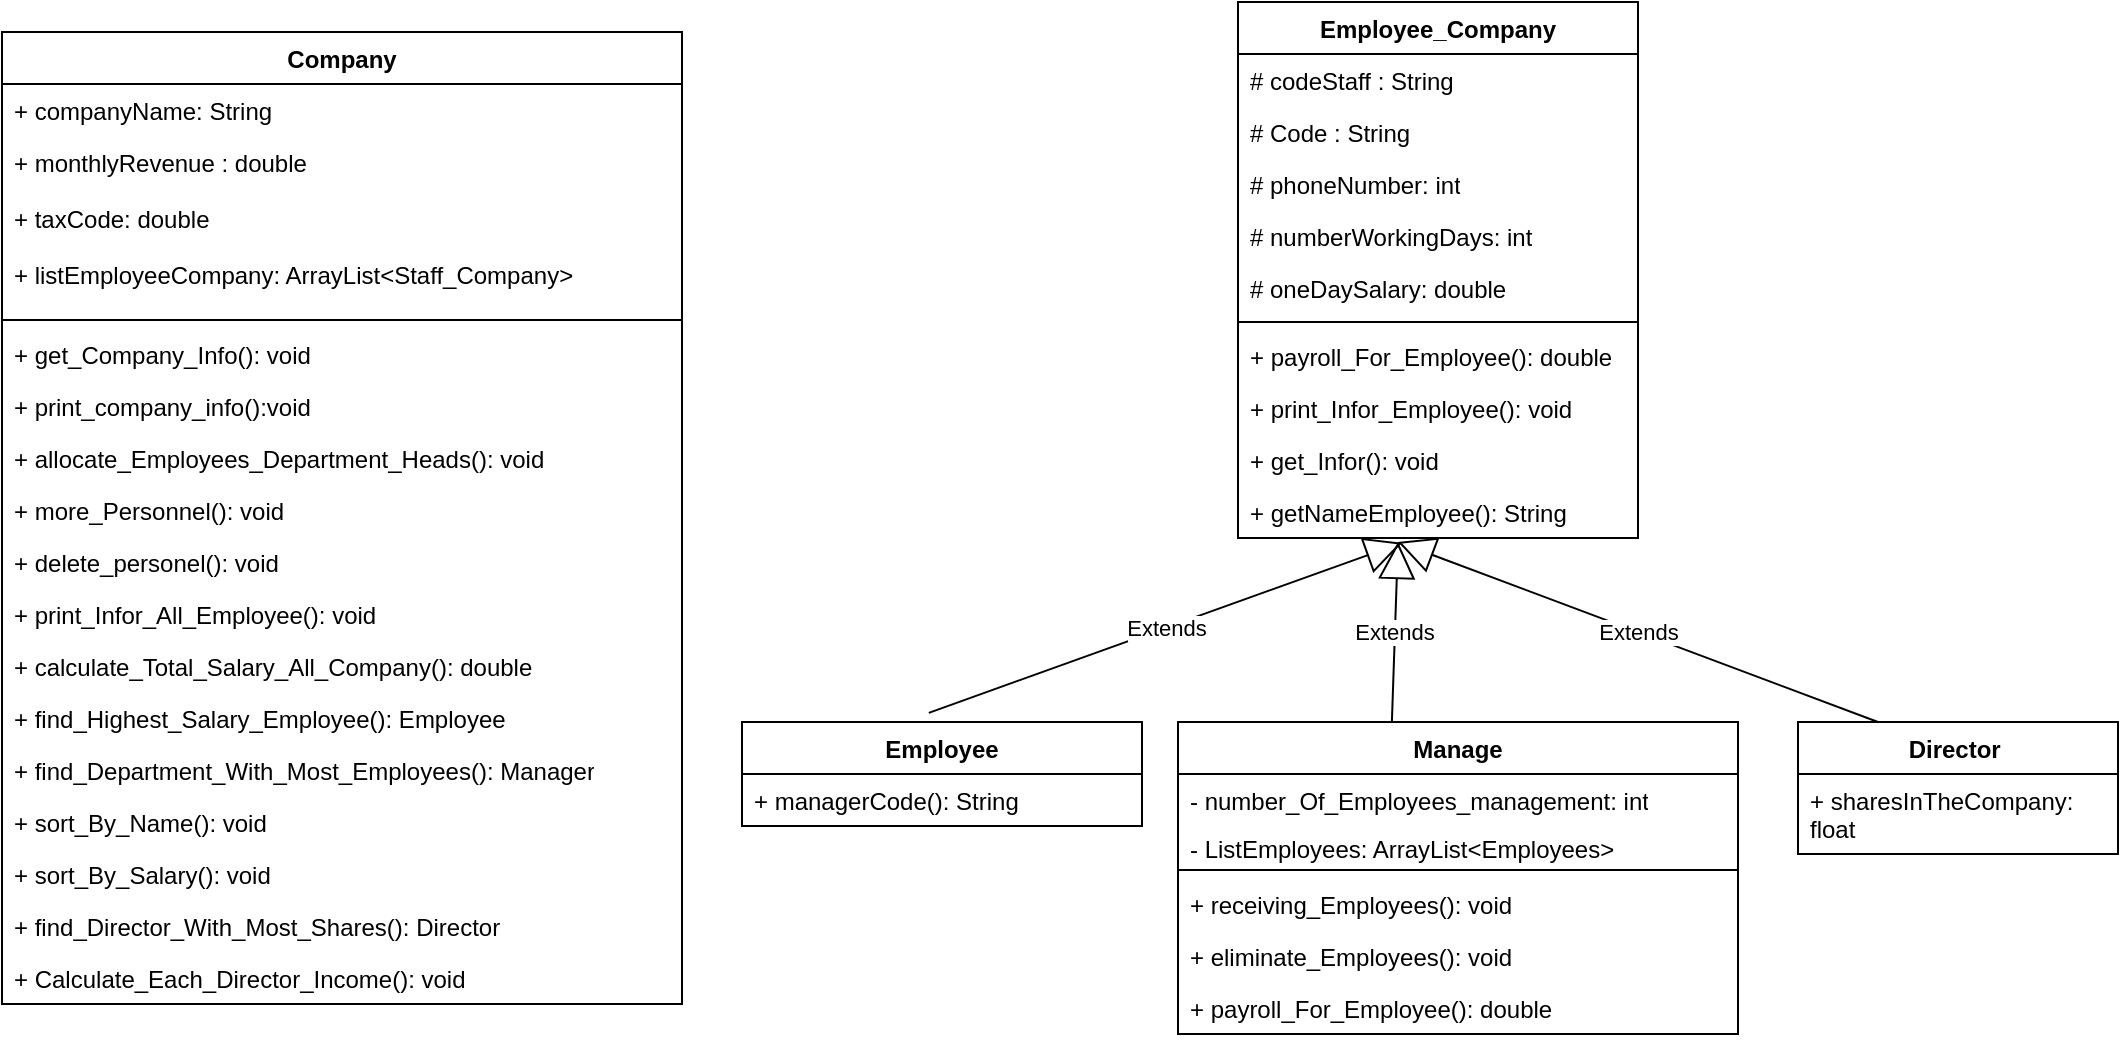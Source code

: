 <mxfile version="22.0.8" type="github">
  <diagram id="C5RBs43oDa-KdzZeNtuy" name="Page-1">
    <mxGraphModel dx="1456" dy="652" grid="1" gridSize="10" guides="1" tooltips="1" connect="1" arrows="1" fold="1" page="1" pageScale="1" pageWidth="1169" pageHeight="827" math="0" shadow="0">
      <root>
        <mxCell id="WIyWlLk6GJQsqaUBKTNV-0" />
        <mxCell id="WIyWlLk6GJQsqaUBKTNV-1" parent="WIyWlLk6GJQsqaUBKTNV-0" />
        <mxCell id="cy0lbgxGPpECXsPTChDE-0" value="Employee_Company" style="swimlane;fontStyle=1;align=center;verticalAlign=top;childLayout=stackLayout;horizontal=1;startSize=26;horizontalStack=0;resizeParent=1;resizeParentMax=0;resizeLast=0;collapsible=1;marginBottom=0;whiteSpace=wrap;html=1;" parent="WIyWlLk6GJQsqaUBKTNV-1" vertex="1">
          <mxGeometry x="688" y="205" width="200" height="268" as="geometry" />
        </mxCell>
        <mxCell id="cy0lbgxGPpECXsPTChDE-25" value="# codeStaff : String" style="text;strokeColor=none;fillColor=none;align=left;verticalAlign=top;spacingLeft=4;spacingRight=4;overflow=hidden;rotatable=0;points=[[0,0.5],[1,0.5]];portConstraint=eastwest;whiteSpace=wrap;html=1;" parent="cy0lbgxGPpECXsPTChDE-0" vertex="1">
          <mxGeometry y="26" width="200" height="26" as="geometry" />
        </mxCell>
        <mxCell id="cy0lbgxGPpECXsPTChDE-27" value="# Code : String" style="text;strokeColor=none;fillColor=none;align=left;verticalAlign=top;spacingLeft=4;spacingRight=4;overflow=hidden;rotatable=0;points=[[0,0.5],[1,0.5]];portConstraint=eastwest;whiteSpace=wrap;html=1;" parent="cy0lbgxGPpECXsPTChDE-0" vertex="1">
          <mxGeometry y="52" width="200" height="26" as="geometry" />
        </mxCell>
        <mxCell id="cy0lbgxGPpECXsPTChDE-26" value="# phoneNumber: int" style="text;strokeColor=none;fillColor=none;align=left;verticalAlign=top;spacingLeft=4;spacingRight=4;overflow=hidden;rotatable=0;points=[[0,0.5],[1,0.5]];portConstraint=eastwest;whiteSpace=wrap;html=1;" parent="cy0lbgxGPpECXsPTChDE-0" vertex="1">
          <mxGeometry y="78" width="200" height="26" as="geometry" />
        </mxCell>
        <mxCell id="cy0lbgxGPpECXsPTChDE-29" value="# numberWorkingDays: int" style="text;strokeColor=none;fillColor=none;align=left;verticalAlign=top;spacingLeft=4;spacingRight=4;overflow=hidden;rotatable=0;points=[[0,0.5],[1,0.5]];portConstraint=eastwest;whiteSpace=wrap;html=1;" parent="cy0lbgxGPpECXsPTChDE-0" vertex="1">
          <mxGeometry y="104" width="200" height="26" as="geometry" />
        </mxCell>
        <mxCell id="cy0lbgxGPpECXsPTChDE-30" value="# oneDaySalary: double" style="text;strokeColor=none;fillColor=none;align=left;verticalAlign=top;spacingLeft=4;spacingRight=4;overflow=hidden;rotatable=0;points=[[0,0.5],[1,0.5]];portConstraint=eastwest;whiteSpace=wrap;html=1;" parent="cy0lbgxGPpECXsPTChDE-0" vertex="1">
          <mxGeometry y="130" width="200" height="26" as="geometry" />
        </mxCell>
        <mxCell id="cy0lbgxGPpECXsPTChDE-2" value="" style="line;strokeWidth=1;fillColor=none;align=left;verticalAlign=middle;spacingTop=-1;spacingLeft=3;spacingRight=3;rotatable=0;labelPosition=right;points=[];portConstraint=eastwest;strokeColor=inherit;" parent="cy0lbgxGPpECXsPTChDE-0" vertex="1">
          <mxGeometry y="156" width="200" height="8" as="geometry" />
        </mxCell>
        <mxCell id="cy0lbgxGPpECXsPTChDE-3" value="+ payroll_For_Employee(): double" style="text;strokeColor=none;fillColor=none;align=left;verticalAlign=top;spacingLeft=4;spacingRight=4;overflow=hidden;rotatable=0;points=[[0,0.5],[1,0.5]];portConstraint=eastwest;whiteSpace=wrap;html=1;" parent="cy0lbgxGPpECXsPTChDE-0" vertex="1">
          <mxGeometry y="164" width="200" height="26" as="geometry" />
        </mxCell>
        <mxCell id="HzMu-6YXsrBVaEi8fa4f-20" value="+ print_Infor_Employee(): void" style="text;strokeColor=none;fillColor=none;align=left;verticalAlign=top;spacingLeft=4;spacingRight=4;overflow=hidden;rotatable=0;points=[[0,0.5],[1,0.5]];portConstraint=eastwest;whiteSpace=wrap;html=1;" vertex="1" parent="cy0lbgxGPpECXsPTChDE-0">
          <mxGeometry y="190" width="200" height="26" as="geometry" />
        </mxCell>
        <mxCell id="HzMu-6YXsrBVaEi8fa4f-19" value="+ get_Infor(): void" style="text;strokeColor=none;fillColor=none;align=left;verticalAlign=top;spacingLeft=4;spacingRight=4;overflow=hidden;rotatable=0;points=[[0,0.5],[1,0.5]];portConstraint=eastwest;whiteSpace=wrap;html=1;" vertex="1" parent="cy0lbgxGPpECXsPTChDE-0">
          <mxGeometry y="216" width="200" height="26" as="geometry" />
        </mxCell>
        <mxCell id="HzMu-6YXsrBVaEi8fa4f-18" value="+ getNameEmployee(): String" style="text;strokeColor=none;fillColor=none;align=left;verticalAlign=top;spacingLeft=4;spacingRight=4;overflow=hidden;rotatable=0;points=[[0,0.5],[1,0.5]];portConstraint=eastwest;whiteSpace=wrap;html=1;" vertex="1" parent="cy0lbgxGPpECXsPTChDE-0">
          <mxGeometry y="242" width="200" height="26" as="geometry" />
        </mxCell>
        <mxCell id="cy0lbgxGPpECXsPTChDE-7" value="Director&amp;nbsp;" style="swimlane;fontStyle=1;align=center;verticalAlign=top;childLayout=stackLayout;horizontal=1;startSize=26;horizontalStack=0;resizeParent=1;resizeParentMax=0;resizeLast=0;collapsible=1;marginBottom=0;whiteSpace=wrap;html=1;" parent="WIyWlLk6GJQsqaUBKTNV-1" vertex="1">
          <mxGeometry x="968" y="565" width="160" height="66" as="geometry" />
        </mxCell>
        <mxCell id="cy0lbgxGPpECXsPTChDE-10" value="+ sharesInTheCompany: float" style="text;strokeColor=none;fillColor=none;align=left;verticalAlign=top;spacingLeft=4;spacingRight=4;overflow=hidden;rotatable=0;points=[[0,0.5],[1,0.5]];portConstraint=eastwest;whiteSpace=wrap;html=1;" parent="cy0lbgxGPpECXsPTChDE-7" vertex="1">
          <mxGeometry y="26" width="160" height="40" as="geometry" />
        </mxCell>
        <mxCell id="cy0lbgxGPpECXsPTChDE-13" value="Manage&lt;br&gt;" style="swimlane;fontStyle=1;align=center;verticalAlign=top;childLayout=stackLayout;horizontal=1;startSize=26;horizontalStack=0;resizeParent=1;resizeParentMax=0;resizeLast=0;collapsible=1;marginBottom=0;whiteSpace=wrap;html=1;" parent="WIyWlLk6GJQsqaUBKTNV-1" vertex="1">
          <mxGeometry x="658" y="565" width="280" height="156" as="geometry" />
        </mxCell>
        <mxCell id="cy0lbgxGPpECXsPTChDE-16" value="- number_Of_Employees_management: int" style="text;strokeColor=none;fillColor=none;align=left;verticalAlign=top;spacingLeft=4;spacingRight=4;overflow=hidden;rotatable=0;points=[[0,0.5],[1,0.5]];portConstraint=eastwest;whiteSpace=wrap;html=1;" parent="cy0lbgxGPpECXsPTChDE-13" vertex="1">
          <mxGeometry y="26" width="280" height="24" as="geometry" />
        </mxCell>
        <mxCell id="PIpXoU2erD4iZkruHNRe-1" value="- ListEmployees: ArrayList&amp;lt;Employees&amp;gt;" style="text;strokeColor=none;fillColor=none;align=left;verticalAlign=top;spacingLeft=4;spacingRight=4;overflow=hidden;rotatable=0;points=[[0,0.5],[1,0.5]];portConstraint=eastwest;whiteSpace=wrap;html=1;" parent="cy0lbgxGPpECXsPTChDE-13" vertex="1">
          <mxGeometry y="50" width="280" height="20" as="geometry" />
        </mxCell>
        <mxCell id="cy0lbgxGPpECXsPTChDE-17" value="" style="line;strokeWidth=1;fillColor=none;align=left;verticalAlign=middle;spacingTop=-1;spacingLeft=3;spacingRight=3;rotatable=0;labelPosition=right;points=[];portConstraint=eastwest;strokeColor=inherit;" parent="cy0lbgxGPpECXsPTChDE-13" vertex="1">
          <mxGeometry y="70" width="280" height="8" as="geometry" />
        </mxCell>
        <mxCell id="cy0lbgxGPpECXsPTChDE-18" value="+ receiving_Employees(): void" style="text;strokeColor=none;fillColor=none;align=left;verticalAlign=top;spacingLeft=4;spacingRight=4;overflow=hidden;rotatable=0;points=[[0,0.5],[1,0.5]];portConstraint=eastwest;whiteSpace=wrap;html=1;" parent="cy0lbgxGPpECXsPTChDE-13" vertex="1">
          <mxGeometry y="78" width="280" height="26" as="geometry" />
        </mxCell>
        <mxCell id="PIpXoU2erD4iZkruHNRe-2" value="+ eliminate_Employees(): void" style="text;strokeColor=none;fillColor=none;align=left;verticalAlign=top;spacingLeft=4;spacingRight=4;overflow=hidden;rotatable=0;points=[[0,0.5],[1,0.5]];portConstraint=eastwest;whiteSpace=wrap;html=1;" parent="cy0lbgxGPpECXsPTChDE-13" vertex="1">
          <mxGeometry y="104" width="280" height="26" as="geometry" />
        </mxCell>
        <mxCell id="PIpXoU2erD4iZkruHNRe-3" value="+ payroll_For_Employee(): double" style="text;strokeColor=none;fillColor=none;align=left;verticalAlign=top;spacingLeft=4;spacingRight=4;overflow=hidden;rotatable=0;points=[[0,0.5],[1,0.5]];portConstraint=eastwest;whiteSpace=wrap;html=1;" parent="cy0lbgxGPpECXsPTChDE-13" vertex="1">
          <mxGeometry y="130" width="280" height="26" as="geometry" />
        </mxCell>
        <mxCell id="cy0lbgxGPpECXsPTChDE-19" value="Employee" style="swimlane;fontStyle=1;align=center;verticalAlign=top;childLayout=stackLayout;horizontal=1;startSize=26;horizontalStack=0;resizeParent=1;resizeParentMax=0;resizeLast=0;collapsible=1;marginBottom=0;whiteSpace=wrap;html=1;" parent="WIyWlLk6GJQsqaUBKTNV-1" vertex="1">
          <mxGeometry x="440" y="565" width="200" height="52" as="geometry" />
        </mxCell>
        <mxCell id="cy0lbgxGPpECXsPTChDE-24" value="+ managerCode(): String" style="text;strokeColor=none;fillColor=none;align=left;verticalAlign=top;spacingLeft=4;spacingRight=4;overflow=hidden;rotatable=0;points=[[0,0.5],[1,0.5]];portConstraint=eastwest;whiteSpace=wrap;html=1;" parent="cy0lbgxGPpECXsPTChDE-19" vertex="1">
          <mxGeometry y="26" width="200" height="26" as="geometry" />
        </mxCell>
        <mxCell id="HzMu-6YXsrBVaEi8fa4f-0" value="Company" style="swimlane;fontStyle=1;align=center;verticalAlign=top;childLayout=stackLayout;horizontal=1;startSize=26;horizontalStack=0;resizeParent=1;resizeParentMax=0;resizeLast=0;collapsible=1;marginBottom=0;whiteSpace=wrap;html=1;" vertex="1" parent="WIyWlLk6GJQsqaUBKTNV-1">
          <mxGeometry x="70" y="220" width="340" height="486" as="geometry" />
        </mxCell>
        <mxCell id="cy0lbgxGPpECXsPTChDE-1" value="+ companyName: String" style="text;strokeColor=none;fillColor=none;align=left;verticalAlign=top;spacingLeft=4;spacingRight=4;overflow=hidden;rotatable=0;points=[[0,0.5],[1,0.5]];portConstraint=eastwest;whiteSpace=wrap;html=1;" parent="HzMu-6YXsrBVaEi8fa4f-0" vertex="1">
          <mxGeometry y="26" width="340" height="26" as="geometry" />
        </mxCell>
        <mxCell id="cy0lbgxGPpECXsPTChDE-5" value="+ monthlyRevenue : double" style="text;strokeColor=none;fillColor=none;align=left;verticalAlign=top;spacingLeft=4;spacingRight=4;overflow=hidden;rotatable=0;points=[[0,0.5],[1,0.5]];portConstraint=eastwest;whiteSpace=wrap;html=1;" parent="HzMu-6YXsrBVaEi8fa4f-0" vertex="1">
          <mxGeometry y="52" width="340" height="28" as="geometry" />
        </mxCell>
        <mxCell id="HzMu-6YXsrBVaEi8fa4f-4" value="+ taxCode: double" style="text;strokeColor=none;fillColor=none;align=left;verticalAlign=top;spacingLeft=4;spacingRight=4;overflow=hidden;rotatable=0;points=[[0,0.5],[1,0.5]];portConstraint=eastwest;whiteSpace=wrap;html=1;" vertex="1" parent="HzMu-6YXsrBVaEi8fa4f-0">
          <mxGeometry y="80" width="340" height="28" as="geometry" />
        </mxCell>
        <mxCell id="HzMu-6YXsrBVaEi8fa4f-5" value="+ listEmployeeCompany: ArrayList&amp;lt;Staff_Company&amp;gt;" style="text;strokeColor=none;fillColor=none;align=left;verticalAlign=top;spacingLeft=4;spacingRight=4;overflow=hidden;rotatable=0;points=[[0,0.5],[1,0.5]];portConstraint=eastwest;whiteSpace=wrap;html=1;" vertex="1" parent="HzMu-6YXsrBVaEi8fa4f-0">
          <mxGeometry y="108" width="340" height="32" as="geometry" />
        </mxCell>
        <mxCell id="HzMu-6YXsrBVaEi8fa4f-2" value="" style="line;strokeWidth=1;fillColor=none;align=left;verticalAlign=middle;spacingTop=-1;spacingLeft=3;spacingRight=3;rotatable=0;labelPosition=right;points=[];portConstraint=eastwest;strokeColor=inherit;" vertex="1" parent="HzMu-6YXsrBVaEi8fa4f-0">
          <mxGeometry y="140" width="340" height="8" as="geometry" />
        </mxCell>
        <mxCell id="HzMu-6YXsrBVaEi8fa4f-3" value="+&amp;nbsp;get_Company_Info(): void" style="text;strokeColor=none;fillColor=none;align=left;verticalAlign=top;spacingLeft=4;spacingRight=4;overflow=hidden;rotatable=0;points=[[0,0.5],[1,0.5]];portConstraint=eastwest;whiteSpace=wrap;html=1;" vertex="1" parent="HzMu-6YXsrBVaEi8fa4f-0">
          <mxGeometry y="148" width="340" height="26" as="geometry" />
        </mxCell>
        <mxCell id="HzMu-6YXsrBVaEi8fa4f-17" value="+&amp;nbsp;print_company_info():void" style="text;strokeColor=none;fillColor=none;align=left;verticalAlign=top;spacingLeft=4;spacingRight=4;overflow=hidden;rotatable=0;points=[[0,0.5],[1,0.5]];portConstraint=eastwest;whiteSpace=wrap;html=1;" vertex="1" parent="HzMu-6YXsrBVaEi8fa4f-0">
          <mxGeometry y="174" width="340" height="26" as="geometry" />
        </mxCell>
        <mxCell id="HzMu-6YXsrBVaEi8fa4f-16" value="+ allocate_Employees_Department_Heads(): void" style="text;strokeColor=none;fillColor=none;align=left;verticalAlign=top;spacingLeft=4;spacingRight=4;overflow=hidden;rotatable=0;points=[[0,0.5],[1,0.5]];portConstraint=eastwest;whiteSpace=wrap;html=1;" vertex="1" parent="HzMu-6YXsrBVaEi8fa4f-0">
          <mxGeometry y="200" width="340" height="26" as="geometry" />
        </mxCell>
        <mxCell id="HzMu-6YXsrBVaEi8fa4f-6" value="+ more_Personnel(): void" style="text;strokeColor=none;fillColor=none;align=left;verticalAlign=top;spacingLeft=4;spacingRight=4;overflow=hidden;rotatable=0;points=[[0,0.5],[1,0.5]];portConstraint=eastwest;whiteSpace=wrap;html=1;" vertex="1" parent="HzMu-6YXsrBVaEi8fa4f-0">
          <mxGeometry y="226" width="340" height="26" as="geometry" />
        </mxCell>
        <mxCell id="HzMu-6YXsrBVaEi8fa4f-15" value="+ delete_personel(): void" style="text;strokeColor=none;fillColor=none;align=left;verticalAlign=top;spacingLeft=4;spacingRight=4;overflow=hidden;rotatable=0;points=[[0,0.5],[1,0.5]];portConstraint=eastwest;whiteSpace=wrap;html=1;" vertex="1" parent="HzMu-6YXsrBVaEi8fa4f-0">
          <mxGeometry y="252" width="340" height="26" as="geometry" />
        </mxCell>
        <mxCell id="HzMu-6YXsrBVaEi8fa4f-14" value="+ print_Infor_All_Employee(): void" style="text;strokeColor=none;fillColor=none;align=left;verticalAlign=top;spacingLeft=4;spacingRight=4;overflow=hidden;rotatable=0;points=[[0,0.5],[1,0.5]];portConstraint=eastwest;whiteSpace=wrap;html=1;" vertex="1" parent="HzMu-6YXsrBVaEi8fa4f-0">
          <mxGeometry y="278" width="340" height="26" as="geometry" />
        </mxCell>
        <mxCell id="HzMu-6YXsrBVaEi8fa4f-13" value="+&amp;nbsp;calculate_Total_Salary_All_Company(): double" style="text;strokeColor=none;fillColor=none;align=left;verticalAlign=top;spacingLeft=4;spacingRight=4;overflow=hidden;rotatable=0;points=[[0,0.5],[1,0.5]];portConstraint=eastwest;whiteSpace=wrap;html=1;" vertex="1" parent="HzMu-6YXsrBVaEi8fa4f-0">
          <mxGeometry y="304" width="340" height="26" as="geometry" />
        </mxCell>
        <mxCell id="HzMu-6YXsrBVaEi8fa4f-12" value="+ find_Highest_Salary_Employee(): Employee" style="text;strokeColor=none;fillColor=none;align=left;verticalAlign=top;spacingLeft=4;spacingRight=4;overflow=hidden;rotatable=0;points=[[0,0.5],[1,0.5]];portConstraint=eastwest;whiteSpace=wrap;html=1;" vertex="1" parent="HzMu-6YXsrBVaEi8fa4f-0">
          <mxGeometry y="330" width="340" height="26" as="geometry" />
        </mxCell>
        <mxCell id="HzMu-6YXsrBVaEi8fa4f-11" value="+&amp;nbsp;find_Department_With_Most_Employees(): Manager" style="text;strokeColor=none;fillColor=none;align=left;verticalAlign=top;spacingLeft=4;spacingRight=4;overflow=hidden;rotatable=0;points=[[0,0.5],[1,0.5]];portConstraint=eastwest;whiteSpace=wrap;html=1;" vertex="1" parent="HzMu-6YXsrBVaEi8fa4f-0">
          <mxGeometry y="356" width="340" height="26" as="geometry" />
        </mxCell>
        <mxCell id="HzMu-6YXsrBVaEi8fa4f-10" value="+ sort_By_Name(): void" style="text;strokeColor=none;fillColor=none;align=left;verticalAlign=top;spacingLeft=4;spacingRight=4;overflow=hidden;rotatable=0;points=[[0,0.5],[1,0.5]];portConstraint=eastwest;whiteSpace=wrap;html=1;" vertex="1" parent="HzMu-6YXsrBVaEi8fa4f-0">
          <mxGeometry y="382" width="340" height="26" as="geometry" />
        </mxCell>
        <mxCell id="HzMu-6YXsrBVaEi8fa4f-9" value="+ sort_By_Salary(): void" style="text;strokeColor=none;fillColor=none;align=left;verticalAlign=top;spacingLeft=4;spacingRight=4;overflow=hidden;rotatable=0;points=[[0,0.5],[1,0.5]];portConstraint=eastwest;whiteSpace=wrap;html=1;" vertex="1" parent="HzMu-6YXsrBVaEi8fa4f-0">
          <mxGeometry y="408" width="340" height="26" as="geometry" />
        </mxCell>
        <mxCell id="HzMu-6YXsrBVaEi8fa4f-8" value="+ find_Director_With_Most_Shares(): Director" style="text;strokeColor=none;fillColor=none;align=left;verticalAlign=top;spacingLeft=4;spacingRight=4;overflow=hidden;rotatable=0;points=[[0,0.5],[1,0.5]];portConstraint=eastwest;whiteSpace=wrap;html=1;" vertex="1" parent="HzMu-6YXsrBVaEi8fa4f-0">
          <mxGeometry y="434" width="340" height="26" as="geometry" />
        </mxCell>
        <mxCell id="HzMu-6YXsrBVaEi8fa4f-7" value="+ Calculate_Each_Director_Income(): void" style="text;strokeColor=none;fillColor=none;align=left;verticalAlign=top;spacingLeft=4;spacingRight=4;overflow=hidden;rotatable=0;points=[[0,0.5],[1,0.5]];portConstraint=eastwest;whiteSpace=wrap;html=1;" vertex="1" parent="HzMu-6YXsrBVaEi8fa4f-0">
          <mxGeometry y="460" width="340" height="26" as="geometry" />
        </mxCell>
        <mxCell id="HzMu-6YXsrBVaEi8fa4f-21" value="Extends" style="endArrow=block;endSize=16;endFill=0;html=1;rounded=0;exitX=0.467;exitY=-0.088;exitDx=0;exitDy=0;exitPerimeter=0;entryX=0.41;entryY=1.093;entryDx=0;entryDy=0;entryPerimeter=0;" edge="1" parent="WIyWlLk6GJQsqaUBKTNV-1" source="cy0lbgxGPpECXsPTChDE-19" target="HzMu-6YXsrBVaEi8fa4f-18">
          <mxGeometry width="160" relative="1" as="geometry">
            <mxPoint x="513" y="535" as="sourcePoint" />
            <mxPoint x="673" y="535" as="targetPoint" />
          </mxGeometry>
        </mxCell>
        <mxCell id="HzMu-6YXsrBVaEi8fa4f-22" value="Extends" style="endArrow=block;endSize=16;endFill=0;html=1;rounded=0;exitX=0.382;exitY=-0.003;exitDx=0;exitDy=0;exitPerimeter=0;" edge="1" parent="WIyWlLk6GJQsqaUBKTNV-1" source="cy0lbgxGPpECXsPTChDE-13">
          <mxGeometry width="160" relative="1" as="geometry">
            <mxPoint x="720" y="536" as="sourcePoint" />
            <mxPoint x="768" y="475" as="targetPoint" />
          </mxGeometry>
        </mxCell>
        <mxCell id="HzMu-6YXsrBVaEi8fa4f-23" value="Extends" style="endArrow=block;endSize=16;endFill=0;html=1;rounded=0;exitX=0.25;exitY=0;exitDx=0;exitDy=0;" edge="1" parent="WIyWlLk6GJQsqaUBKTNV-1" source="cy0lbgxGPpECXsPTChDE-7">
          <mxGeometry width="160" relative="1" as="geometry">
            <mxPoint x="775" y="575" as="sourcePoint" />
            <mxPoint x="768" y="475" as="targetPoint" />
          </mxGeometry>
        </mxCell>
      </root>
    </mxGraphModel>
  </diagram>
</mxfile>
